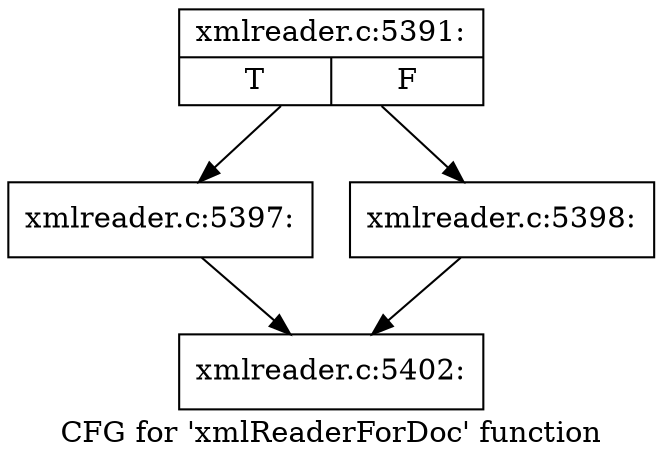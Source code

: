 digraph "CFG for 'xmlReaderForDoc' function" {
	label="CFG for 'xmlReaderForDoc' function";

	Node0x55e449500da0 [shape=record,label="{xmlreader.c:5391:|{<s0>T|<s1>F}}"];
	Node0x55e449500da0 -> Node0x55e449502d40;
	Node0x55e449500da0 -> Node0x55e449502d90;
	Node0x55e449502d40 [shape=record,label="{xmlreader.c:5397:}"];
	Node0x55e449502d40 -> Node0x55e449500f90;
	Node0x55e449502d90 [shape=record,label="{xmlreader.c:5398:}"];
	Node0x55e449502d90 -> Node0x55e449500f90;
	Node0x55e449500f90 [shape=record,label="{xmlreader.c:5402:}"];
}
